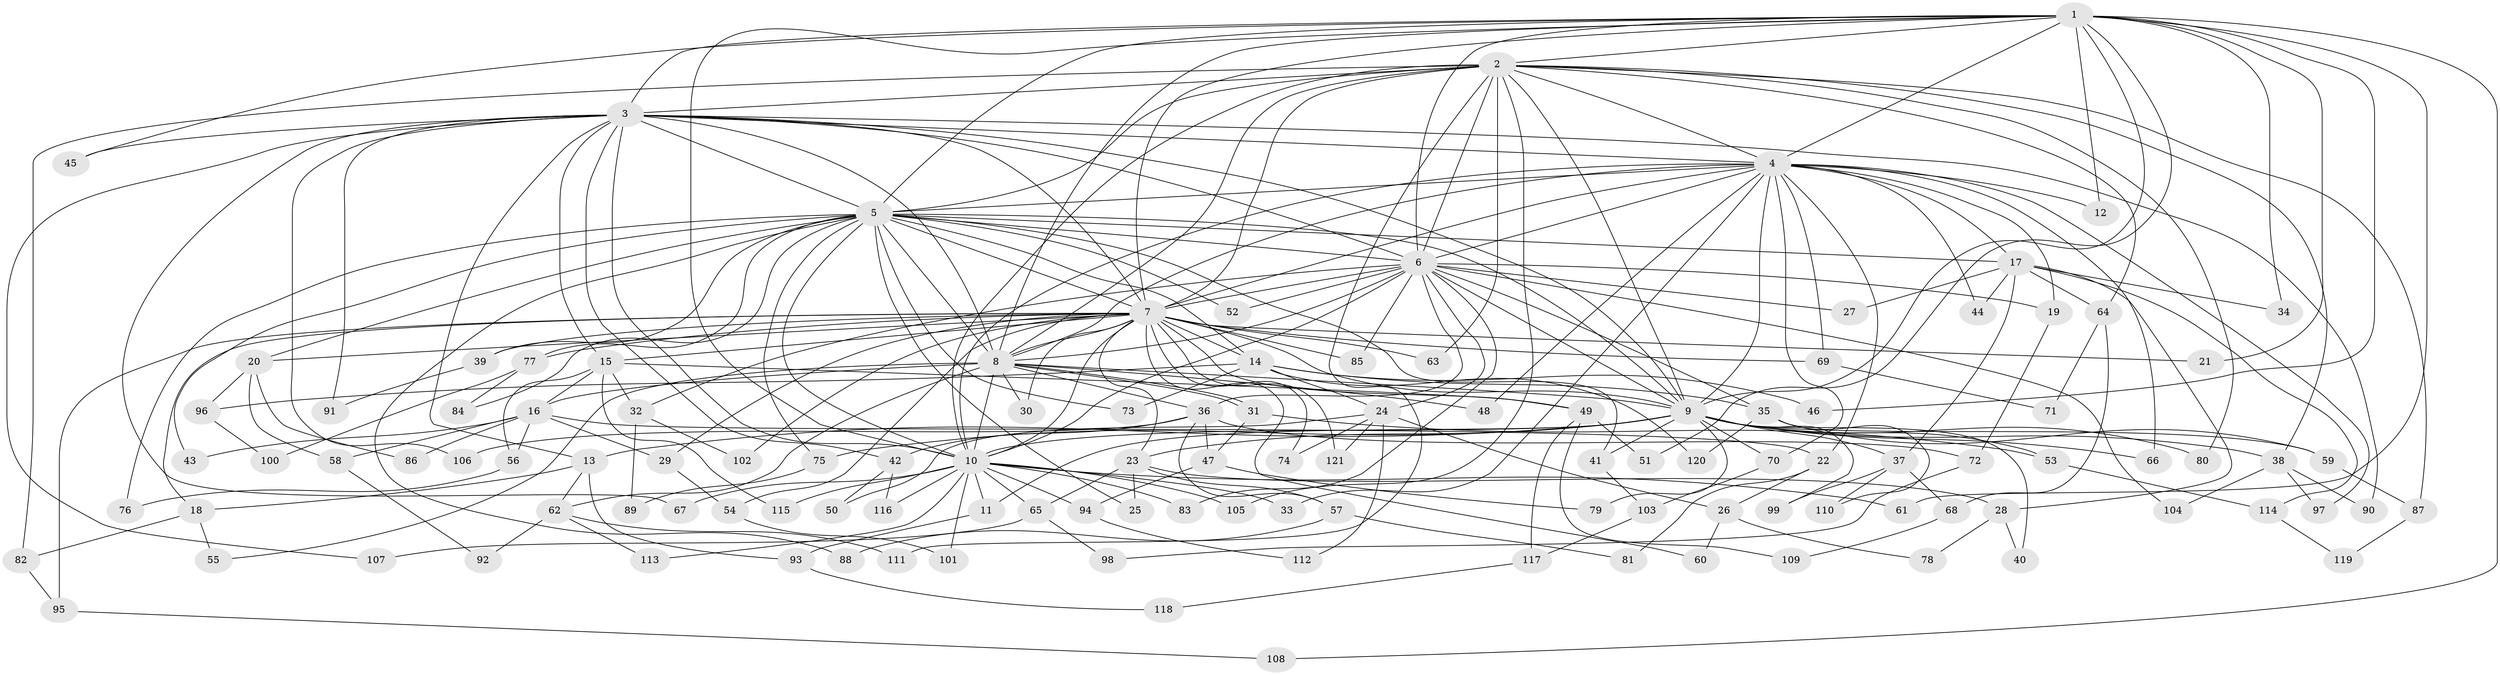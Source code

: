 // coarse degree distribution, {8: 0.04081632653061224, 14: 0.061224489795918366, 20: 0.02040816326530612, 18: 0.02040816326530612, 15: 0.02040816326530612, 25: 0.02040816326530612, 11: 0.02040816326530612, 7: 0.04081632653061224, 9: 0.04081632653061224, 12: 0.04081632653061224, 4: 0.061224489795918366, 5: 0.16326530612244897, 6: 0.04081632653061224, 2: 0.20408163265306123, 3: 0.1836734693877551, 10: 0.02040816326530612}
// Generated by graph-tools (version 1.1) at 2025/49/03/04/25 22:49:29]
// undirected, 121 vertices, 267 edges
graph export_dot {
  node [color=gray90,style=filled];
  1;
  2;
  3;
  4;
  5;
  6;
  7;
  8;
  9;
  10;
  11;
  12;
  13;
  14;
  15;
  16;
  17;
  18;
  19;
  20;
  21;
  22;
  23;
  24;
  25;
  26;
  27;
  28;
  29;
  30;
  31;
  32;
  33;
  34;
  35;
  36;
  37;
  38;
  39;
  40;
  41;
  42;
  43;
  44;
  45;
  46;
  47;
  48;
  49;
  50;
  51;
  52;
  53;
  54;
  55;
  56;
  57;
  58;
  59;
  60;
  61;
  62;
  63;
  64;
  65;
  66;
  67;
  68;
  69;
  70;
  71;
  72;
  73;
  74;
  75;
  76;
  77;
  78;
  79;
  80;
  81;
  82;
  83;
  84;
  85;
  86;
  87;
  88;
  89;
  90;
  91;
  92;
  93;
  94;
  95;
  96;
  97;
  98;
  99;
  100;
  101;
  102;
  103;
  104;
  105;
  106;
  107;
  108;
  109;
  110;
  111;
  112;
  113;
  114;
  115;
  116;
  117;
  118;
  119;
  120;
  121;
  1 -- 2;
  1 -- 3;
  1 -- 4;
  1 -- 5;
  1 -- 6;
  1 -- 7;
  1 -- 8;
  1 -- 9;
  1 -- 10;
  1 -- 12;
  1 -- 21;
  1 -- 34;
  1 -- 45;
  1 -- 46;
  1 -- 51;
  1 -- 61;
  1 -- 108;
  2 -- 3;
  2 -- 4;
  2 -- 5;
  2 -- 6;
  2 -- 7;
  2 -- 8;
  2 -- 9;
  2 -- 10;
  2 -- 38;
  2 -- 63;
  2 -- 64;
  2 -- 80;
  2 -- 82;
  2 -- 87;
  2 -- 105;
  2 -- 111;
  3 -- 4;
  3 -- 5;
  3 -- 6;
  3 -- 7;
  3 -- 8;
  3 -- 9;
  3 -- 10;
  3 -- 13;
  3 -- 15;
  3 -- 42;
  3 -- 45;
  3 -- 67;
  3 -- 90;
  3 -- 91;
  3 -- 106;
  3 -- 107;
  4 -- 5;
  4 -- 6;
  4 -- 7;
  4 -- 8;
  4 -- 9;
  4 -- 10;
  4 -- 12;
  4 -- 17;
  4 -- 19;
  4 -- 22;
  4 -- 33;
  4 -- 44;
  4 -- 48;
  4 -- 66;
  4 -- 69;
  4 -- 70;
  4 -- 97;
  5 -- 6;
  5 -- 7;
  5 -- 8;
  5 -- 9;
  5 -- 10;
  5 -- 14;
  5 -- 17;
  5 -- 20;
  5 -- 25;
  5 -- 39;
  5 -- 41;
  5 -- 43;
  5 -- 52;
  5 -- 73;
  5 -- 75;
  5 -- 76;
  5 -- 77;
  5 -- 84;
  5 -- 88;
  6 -- 7;
  6 -- 8;
  6 -- 9;
  6 -- 10;
  6 -- 19;
  6 -- 24;
  6 -- 27;
  6 -- 32;
  6 -- 35;
  6 -- 36;
  6 -- 52;
  6 -- 83;
  6 -- 85;
  6 -- 104;
  7 -- 8;
  7 -- 9;
  7 -- 10;
  7 -- 14;
  7 -- 15;
  7 -- 18;
  7 -- 20;
  7 -- 21;
  7 -- 23;
  7 -- 29;
  7 -- 30;
  7 -- 39;
  7 -- 49;
  7 -- 54;
  7 -- 60;
  7 -- 63;
  7 -- 69;
  7 -- 74;
  7 -- 77;
  7 -- 85;
  7 -- 95;
  7 -- 102;
  7 -- 121;
  8 -- 9;
  8 -- 10;
  8 -- 16;
  8 -- 30;
  8 -- 31;
  8 -- 31;
  8 -- 36;
  8 -- 48;
  8 -- 55;
  8 -- 62;
  9 -- 10;
  9 -- 11;
  9 -- 13;
  9 -- 23;
  9 -- 37;
  9 -- 38;
  9 -- 40;
  9 -- 41;
  9 -- 53;
  9 -- 59;
  9 -- 66;
  9 -- 70;
  9 -- 75;
  9 -- 79;
  9 -- 80;
  9 -- 99;
  10 -- 11;
  10 -- 33;
  10 -- 61;
  10 -- 65;
  10 -- 67;
  10 -- 83;
  10 -- 94;
  10 -- 101;
  10 -- 105;
  10 -- 113;
  10 -- 115;
  10 -- 116;
  11 -- 93;
  13 -- 18;
  13 -- 62;
  13 -- 93;
  14 -- 24;
  14 -- 35;
  14 -- 46;
  14 -- 73;
  14 -- 96;
  14 -- 120;
  15 -- 16;
  15 -- 32;
  15 -- 49;
  15 -- 56;
  15 -- 115;
  16 -- 22;
  16 -- 29;
  16 -- 43;
  16 -- 56;
  16 -- 58;
  16 -- 86;
  17 -- 27;
  17 -- 28;
  17 -- 34;
  17 -- 37;
  17 -- 44;
  17 -- 64;
  17 -- 114;
  18 -- 55;
  18 -- 82;
  19 -- 72;
  20 -- 58;
  20 -- 86;
  20 -- 96;
  22 -- 26;
  22 -- 81;
  23 -- 25;
  23 -- 28;
  23 -- 57;
  23 -- 65;
  24 -- 26;
  24 -- 50;
  24 -- 74;
  24 -- 112;
  24 -- 121;
  26 -- 60;
  26 -- 78;
  28 -- 40;
  28 -- 78;
  29 -- 54;
  31 -- 47;
  31 -- 53;
  32 -- 89;
  32 -- 102;
  35 -- 59;
  35 -- 110;
  35 -- 120;
  36 -- 42;
  36 -- 47;
  36 -- 57;
  36 -- 72;
  36 -- 106;
  37 -- 68;
  37 -- 99;
  37 -- 110;
  38 -- 90;
  38 -- 97;
  38 -- 104;
  39 -- 91;
  41 -- 103;
  42 -- 50;
  42 -- 116;
  47 -- 79;
  47 -- 94;
  49 -- 51;
  49 -- 109;
  49 -- 117;
  53 -- 114;
  54 -- 101;
  56 -- 76;
  57 -- 81;
  57 -- 88;
  58 -- 92;
  59 -- 87;
  62 -- 92;
  62 -- 111;
  62 -- 113;
  64 -- 68;
  64 -- 71;
  65 -- 98;
  65 -- 107;
  68 -- 109;
  69 -- 71;
  70 -- 103;
  72 -- 98;
  75 -- 89;
  77 -- 84;
  77 -- 100;
  82 -- 95;
  87 -- 119;
  93 -- 118;
  94 -- 112;
  95 -- 108;
  96 -- 100;
  103 -- 117;
  114 -- 119;
  117 -- 118;
}
